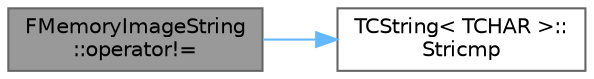 digraph "FMemoryImageString::operator!="
{
 // INTERACTIVE_SVG=YES
 // LATEX_PDF_SIZE
  bgcolor="transparent";
  edge [fontname=Helvetica,fontsize=10,labelfontname=Helvetica,labelfontsize=10];
  node [fontname=Helvetica,fontsize=10,shape=box,height=0.2,width=0.4];
  rankdir="LR";
  Node1 [id="Node000001",label="FMemoryImageString\l::operator!=",height=0.2,width=0.4,color="gray40", fillcolor="grey60", style="filled", fontcolor="black",tooltip=" "];
  Node1 -> Node2 [id="edge1_Node000001_Node000002",color="steelblue1",style="solid",tooltip=" "];
  Node2 [id="Node000002",label="TCString\< TCHAR \>::\lStricmp",height=0.2,width=0.4,color="grey40", fillcolor="white", style="filled",URL="$df/d74/structTCString.html#a64acb3ebd0e785617a54abe835957608",tooltip=" "];
}
